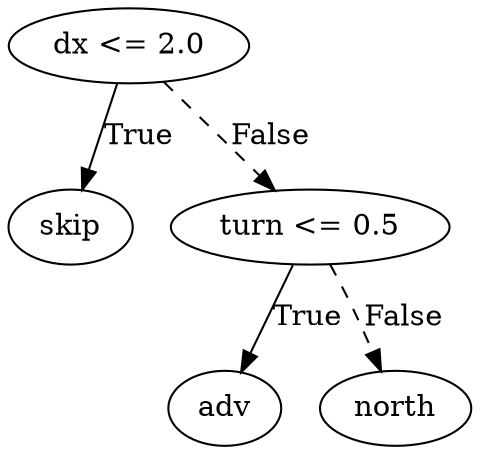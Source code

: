 digraph {
0 [label="dx <= 2.0"];
1 [label="skip"];
0 -> 1 [label="True"];
2 [label="turn <= 0.5"];
3 [label="adv"];
2 -> 3 [label="True"];
4 [label="north"];
2 -> 4 [style="dashed", label="False"];
0 -> 2 [style="dashed", label="False"];

}